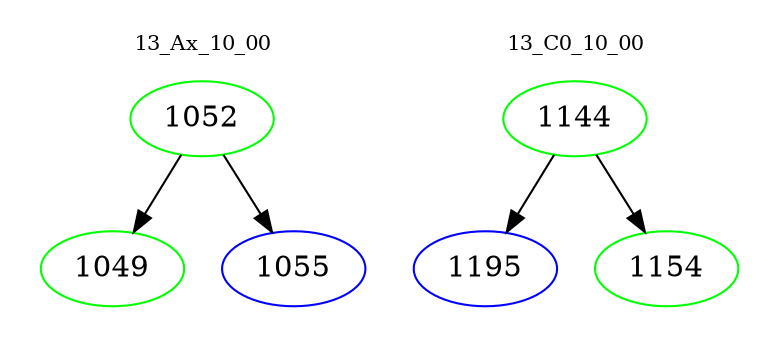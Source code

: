 digraph{
subgraph cluster_0 {
color = white
label = "13_Ax_10_00";
fontsize=10;
T0_1052 [label="1052", color="green"]
T0_1052 -> T0_1049 [color="black"]
T0_1049 [label="1049", color="green"]
T0_1052 -> T0_1055 [color="black"]
T0_1055 [label="1055", color="blue"]
}
subgraph cluster_1 {
color = white
label = "13_C0_10_00";
fontsize=10;
T1_1144 [label="1144", color="green"]
T1_1144 -> T1_1195 [color="black"]
T1_1195 [label="1195", color="blue"]
T1_1144 -> T1_1154 [color="black"]
T1_1154 [label="1154", color="green"]
}
}
